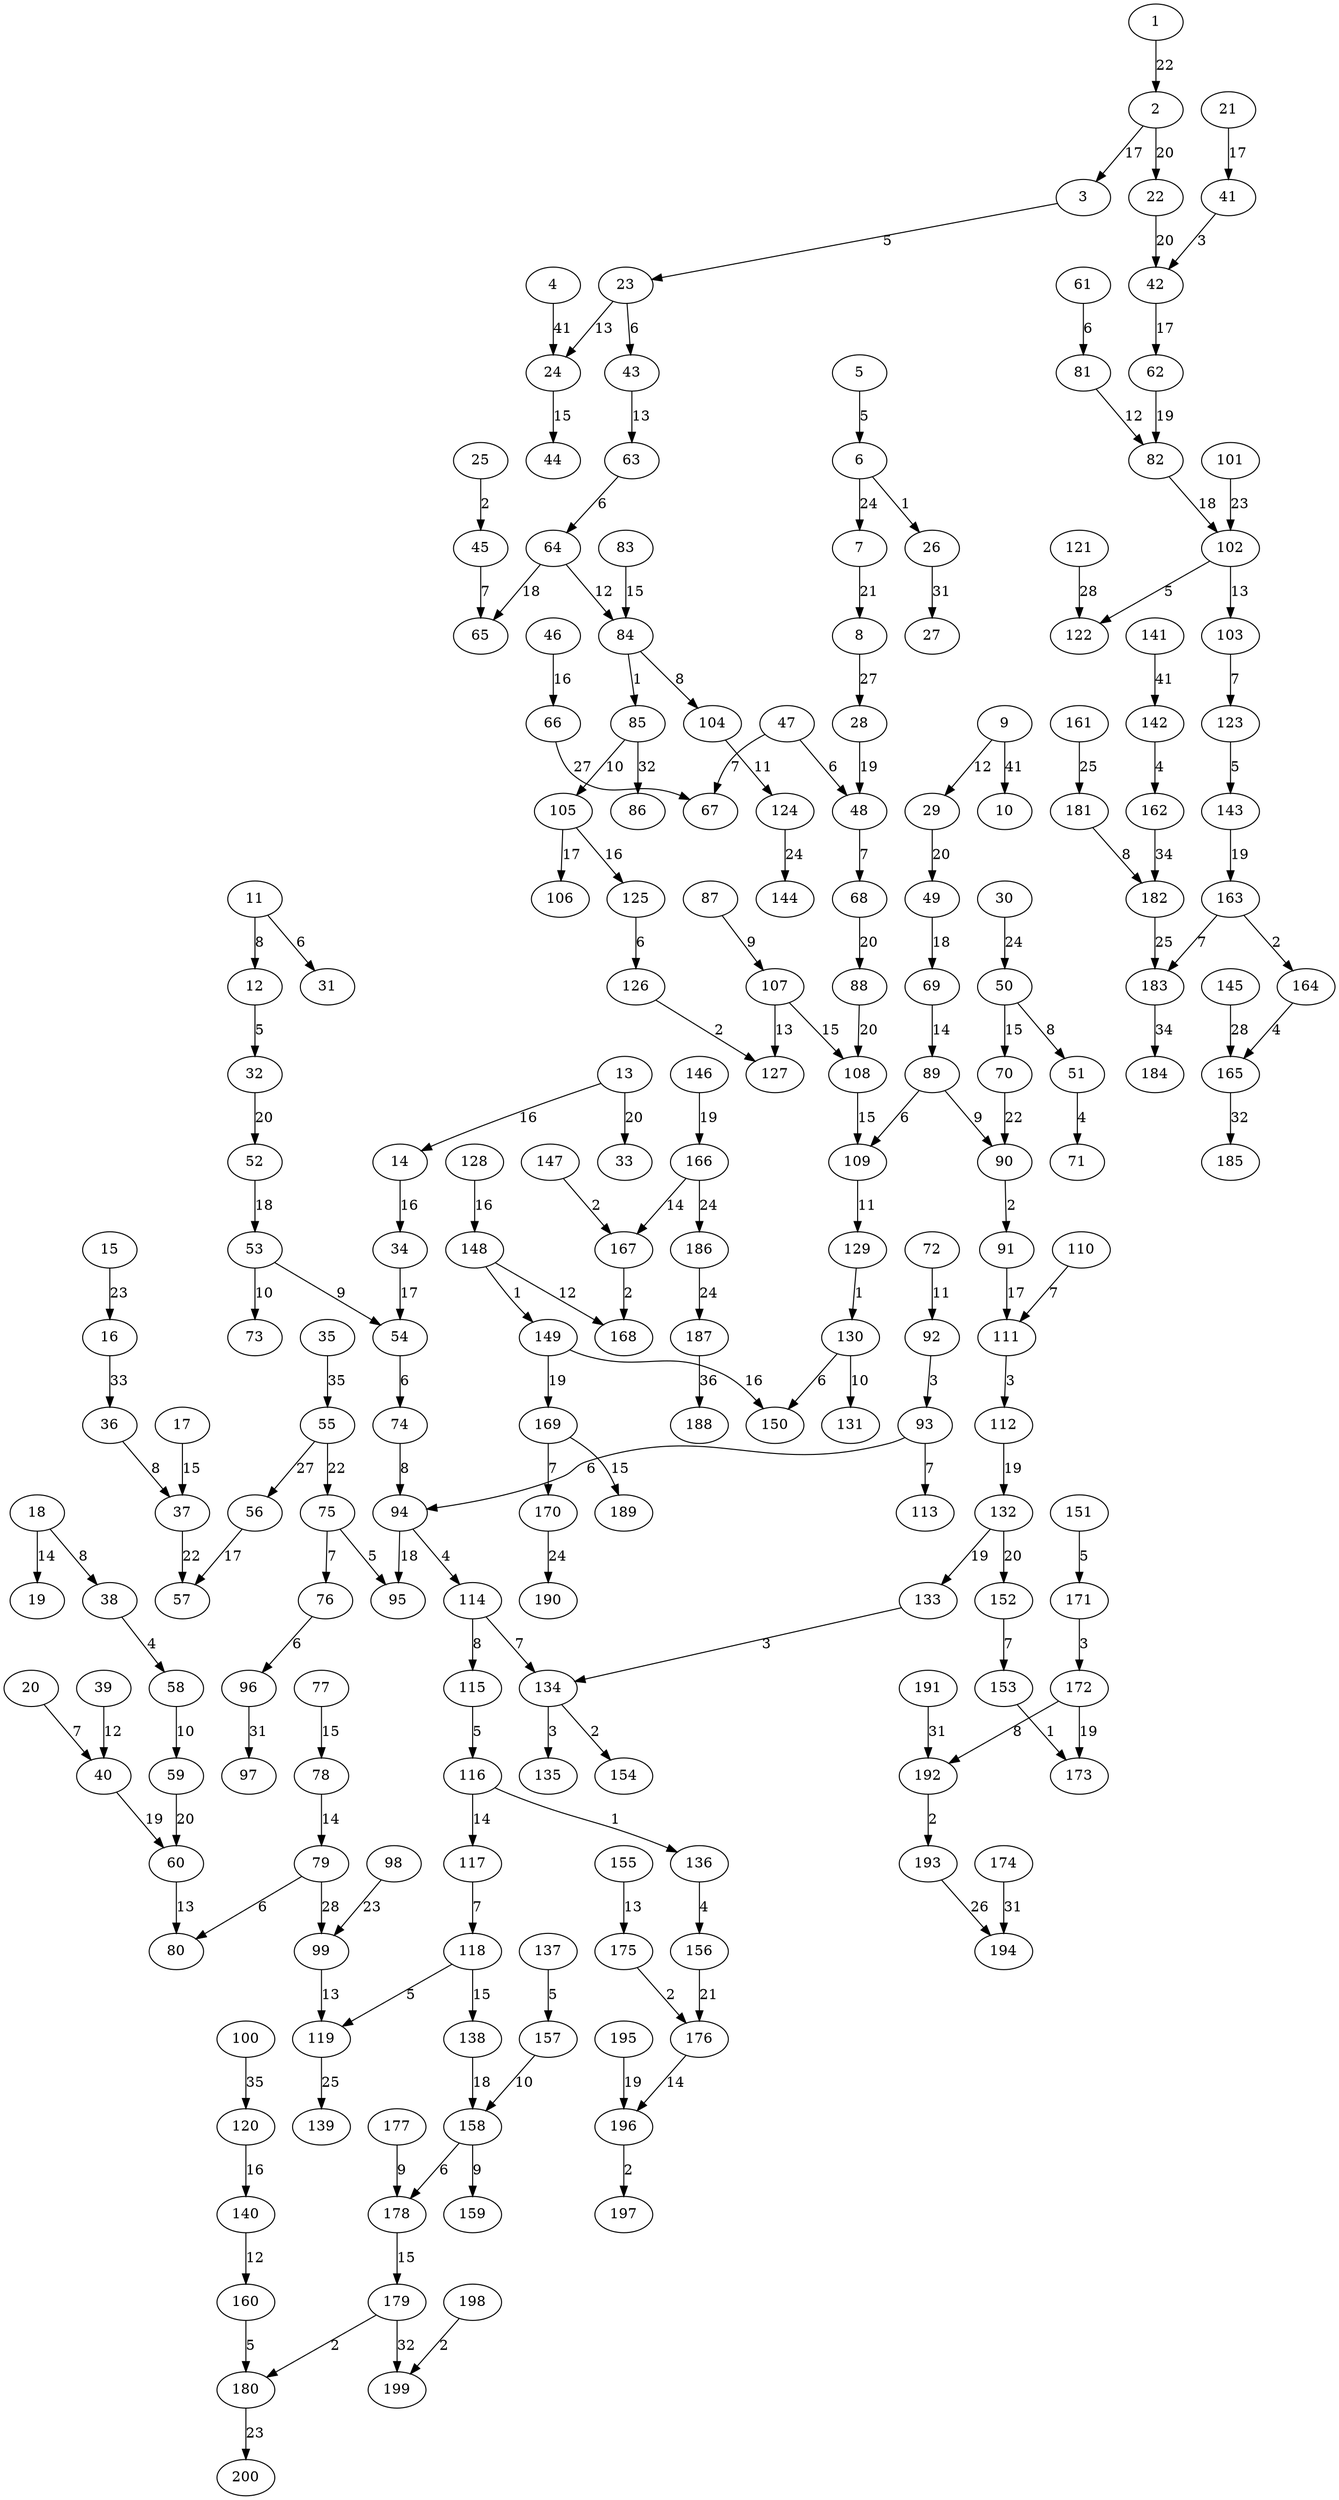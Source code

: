 digraph grafoMalla_m_20_n_10_KruskalI {
1;
2;
3;
4;
5;
6;
7;
8;
9;
10;
11;
12;
13;
14;
15;
16;
17;
18;
19;
20;
21;
22;
23;
24;
25;
26;
27;
28;
29;
30;
31;
32;
33;
34;
35;
36;
37;
38;
39;
40;
41;
42;
43;
44;
45;
46;
47;
48;
49;
50;
51;
52;
53;
54;
55;
56;
57;
58;
59;
60;
61;
62;
63;
64;
65;
66;
67;
68;
69;
70;
71;
72;
73;
74;
75;
76;
77;
78;
79;
80;
81;
82;
83;
84;
85;
86;
87;
88;
89;
90;
91;
92;
93;
94;
95;
96;
97;
98;
99;
100;
101;
102;
103;
104;
105;
106;
107;
108;
109;
110;
111;
112;
113;
114;
115;
116;
117;
118;
119;
120;
121;
122;
123;
124;
125;
126;
127;
128;
129;
130;
131;
132;
133;
134;
135;
136;
137;
138;
139;
140;
141;
142;
143;
144;
145;
146;
147;
148;
149;
150;
151;
152;
153;
154;
155;
156;
157;
158;
159;
160;
161;
162;
163;
164;
165;
166;
167;
168;
169;
170;
171;
172;
173;
174;
175;
176;
177;
178;
179;
180;
181;
182;
183;
184;
185;
186;
187;
188;
189;
190;
191;
192;
193;
194;
195;
196;
197;
198;
199;
200;
141 -> 142[label=41 weight=41];
4 -> 24[label=41 weight=41];
9 -> 10[label=41 weight=41];
187 -> 188[label=36 weight=36];
100 -> 120[label=35 weight=35];
35 -> 55[label=35 weight=35];
162 -> 182[label=34 weight=34];
183 -> 184[label=34 weight=34];
16 -> 36[label=33 weight=33];
165 -> 185[label=32 weight=32];
179 -> 199[label=32 weight=32];
85 -> 86[label=32 weight=32];
174 -> 194[label=31 weight=31];
191 -> 192[label=31 weight=31];
26 -> 27[label=31 weight=31];
96 -> 97[label=31 weight=31];
121 -> 122[label=28 weight=28];
145 -> 165[label=28 weight=28];
79 -> 99[label=28 weight=28];
55 -> 56[label=27 weight=27];
66 -> 67[label=27 weight=27];
8 -> 28[label=27 weight=27];
193 -> 194[label=26 weight=26];
119 -> 139[label=25 weight=25];
161 -> 181[label=25 weight=25];
182 -> 183[label=25 weight=25];
124 -> 144[label=24 weight=24];
166 -> 186[label=24 weight=24];
170 -> 190[label=24 weight=24];
186 -> 187[label=24 weight=24];
30 -> 50[label=24 weight=24];
6 -> 7[label=24 weight=24];
101 -> 102[label=23 weight=23];
15 -> 16[label=23 weight=23];
180 -> 200[label=23 weight=23];
98 -> 99[label=23 weight=23];
1 -> 2[label=22 weight=22];
37 -> 57[label=22 weight=22];
55 -> 75[label=22 weight=22];
70 -> 90[label=22 weight=22];
156 -> 176[label=21 weight=21];
7 -> 8[label=21 weight=21];
13 -> 33[label=20 weight=20];
132 -> 152[label=20 weight=20];
2 -> 22[label=20 weight=20];
22 -> 42[label=20 weight=20];
29 -> 49[label=20 weight=20];
32 -> 52[label=20 weight=20];
59 -> 60[label=20 weight=20];
68 -> 88[label=20 weight=20];
88 -> 108[label=20 weight=20];
112 -> 132[label=19 weight=19];
132 -> 133[label=19 weight=19];
143 -> 163[label=19 weight=19];
146 -> 166[label=19 weight=19];
149 -> 169[label=19 weight=19];
172 -> 173[label=19 weight=19];
195 -> 196[label=19 weight=19];
28 -> 48[label=19 weight=19];
40 -> 60[label=19 weight=19];
62 -> 82[label=19 weight=19];
138 -> 158[label=18 weight=18];
49 -> 69[label=18 weight=18];
52 -> 53[label=18 weight=18];
64 -> 65[label=18 weight=18];
82 -> 102[label=18 weight=18];
94 -> 95[label=18 weight=18];
105 -> 106[label=17 weight=17];
2 -> 3[label=17 weight=17];
21 -> 41[label=17 weight=17];
34 -> 54[label=17 weight=17];
42 -> 62[label=17 weight=17];
56 -> 57[label=17 weight=17];
91 -> 111[label=17 weight=17];
105 -> 125[label=16 weight=16];
120 -> 140[label=16 weight=16];
128 -> 148[label=16 weight=16];
13 -> 14[label=16 weight=16];
14 -> 34[label=16 weight=16];
149 -> 150[label=16 weight=16];
46 -> 66[label=16 weight=16];
107 -> 108[label=15 weight=15];
108 -> 109[label=15 weight=15];
118 -> 138[label=15 weight=15];
169 -> 189[label=15 weight=15];
17 -> 37[label=15 weight=15];
178 -> 179[label=15 weight=15];
24 -> 44[label=15 weight=15];
50 -> 70[label=15 weight=15];
77 -> 78[label=15 weight=15];
83 -> 84[label=15 weight=15];
116 -> 117[label=14 weight=14];
166 -> 167[label=14 weight=14];
176 -> 196[label=14 weight=14];
18 -> 19[label=14 weight=14];
69 -> 89[label=14 weight=14];
78 -> 79[label=14 weight=14];
102 -> 103[label=13 weight=13];
107 -> 127[label=13 weight=13];
155 -> 175[label=13 weight=13];
23 -> 24[label=13 weight=13];
43 -> 63[label=13 weight=13];
60 -> 80[label=13 weight=13];
99 -> 119[label=13 weight=13];
140 -> 160[label=12 weight=12];
148 -> 168[label=12 weight=12];
39 -> 40[label=12 weight=12];
64 -> 84[label=12 weight=12];
81 -> 82[label=12 weight=12];
9 -> 29[label=12 weight=12];
104 -> 124[label=11 weight=11];
109 -> 129[label=11 weight=11];
72 -> 92[label=11 weight=11];
130 -> 131[label=10 weight=10];
157 -> 158[label=10 weight=10];
53 -> 73[label=10 weight=10];
58 -> 59[label=10 weight=10];
85 -> 105[label=10 weight=10];
158 -> 159[label=9 weight=9];
177 -> 178[label=9 weight=9];
53 -> 54[label=9 weight=9];
87 -> 107[label=9 weight=9];
89 -> 90[label=9 weight=9];
11 -> 12[label=8 weight=8];
114 -> 115[label=8 weight=8];
172 -> 192[label=8 weight=8];
18 -> 38[label=8 weight=8];
181 -> 182[label=8 weight=8];
36 -> 37[label=8 weight=8];
50 -> 51[label=8 weight=8];
74 -> 94[label=8 weight=8];
84 -> 104[label=8 weight=8];
103 -> 123[label=7 weight=7];
110 -> 111[label=7 weight=7];
114 -> 134[label=7 weight=7];
117 -> 118[label=7 weight=7];
152 -> 153[label=7 weight=7];
163 -> 183[label=7 weight=7];
169 -> 170[label=7 weight=7];
20 -> 40[label=7 weight=7];
45 -> 65[label=7 weight=7];
47 -> 67[label=7 weight=7];
48 -> 68[label=7 weight=7];
75 -> 76[label=7 weight=7];
93 -> 113[label=7 weight=7];
11 -> 31[label=6 weight=6];
125 -> 126[label=6 weight=6];
130 -> 150[label=6 weight=6];
158 -> 178[label=6 weight=6];
23 -> 43[label=6 weight=6];
47 -> 48[label=6 weight=6];
54 -> 74[label=6 weight=6];
61 -> 81[label=6 weight=6];
63 -> 64[label=6 weight=6];
76 -> 96[label=6 weight=6];
79 -> 80[label=6 weight=6];
89 -> 109[label=6 weight=6];
93 -> 94[label=6 weight=6];
102 -> 122[label=5 weight=5];
115 -> 116[label=5 weight=5];
118 -> 119[label=5 weight=5];
12 -> 32[label=5 weight=5];
123 -> 143[label=5 weight=5];
137 -> 157[label=5 weight=5];
151 -> 171[label=5 weight=5];
160 -> 180[label=5 weight=5];
3 -> 23[label=5 weight=5];
5 -> 6[label=5 weight=5];
75 -> 95[label=5 weight=5];
136 -> 156[label=4 weight=4];
142 -> 162[label=4 weight=4];
164 -> 165[label=4 weight=4];
38 -> 58[label=4 weight=4];
51 -> 71[label=4 weight=4];
94 -> 114[label=4 weight=4];
111 -> 112[label=3 weight=3];
133 -> 134[label=3 weight=3];
134 -> 135[label=3 weight=3];
171 -> 172[label=3 weight=3];
41 -> 42[label=3 weight=3];
92 -> 93[label=3 weight=3];
126 -> 127[label=2 weight=2];
134 -> 154[label=2 weight=2];
147 -> 167[label=2 weight=2];
163 -> 164[label=2 weight=2];
167 -> 168[label=2 weight=2];
175 -> 176[label=2 weight=2];
179 -> 180[label=2 weight=2];
192 -> 193[label=2 weight=2];
196 -> 197[label=2 weight=2];
198 -> 199[label=2 weight=2];
25 -> 45[label=2 weight=2];
90 -> 91[label=2 weight=2];
116 -> 136[label=1 weight=1];
129 -> 130[label=1 weight=1];
148 -> 149[label=1 weight=1];
153 -> 173[label=1 weight=1];
6 -> 26[label=1 weight=1];
84 -> 85[label=1 weight=1];
}